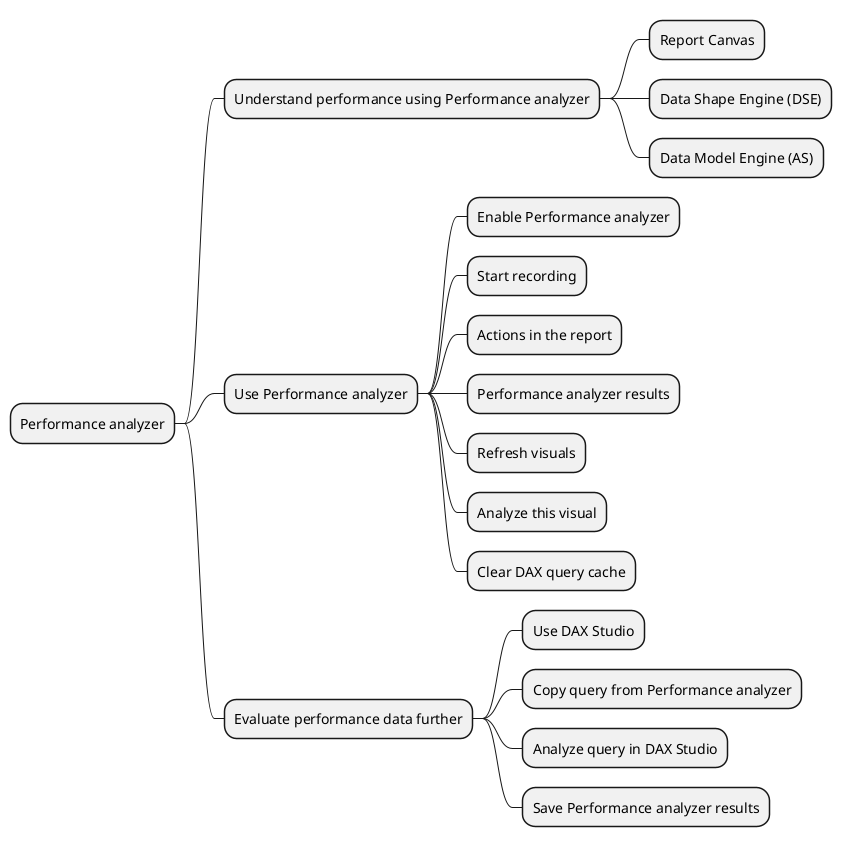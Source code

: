 @startmindmap
* Performance analyzer
** Understand performance using Performance analyzer
*** Report Canvas
*** Data Shape Engine (DSE)
*** Data Model Engine (AS)
** Use Performance analyzer
*** Enable Performance analyzer
*** Start recording
*** Actions in the report
*** Performance analyzer results
*** Refresh visuals
*** Analyze this visual
*** Clear DAX query cache
** Evaluate performance data further
*** Use DAX Studio
*** Copy query from Performance analyzer
*** Analyze query in DAX Studio
*** Save Performance analyzer results
@endmindmap